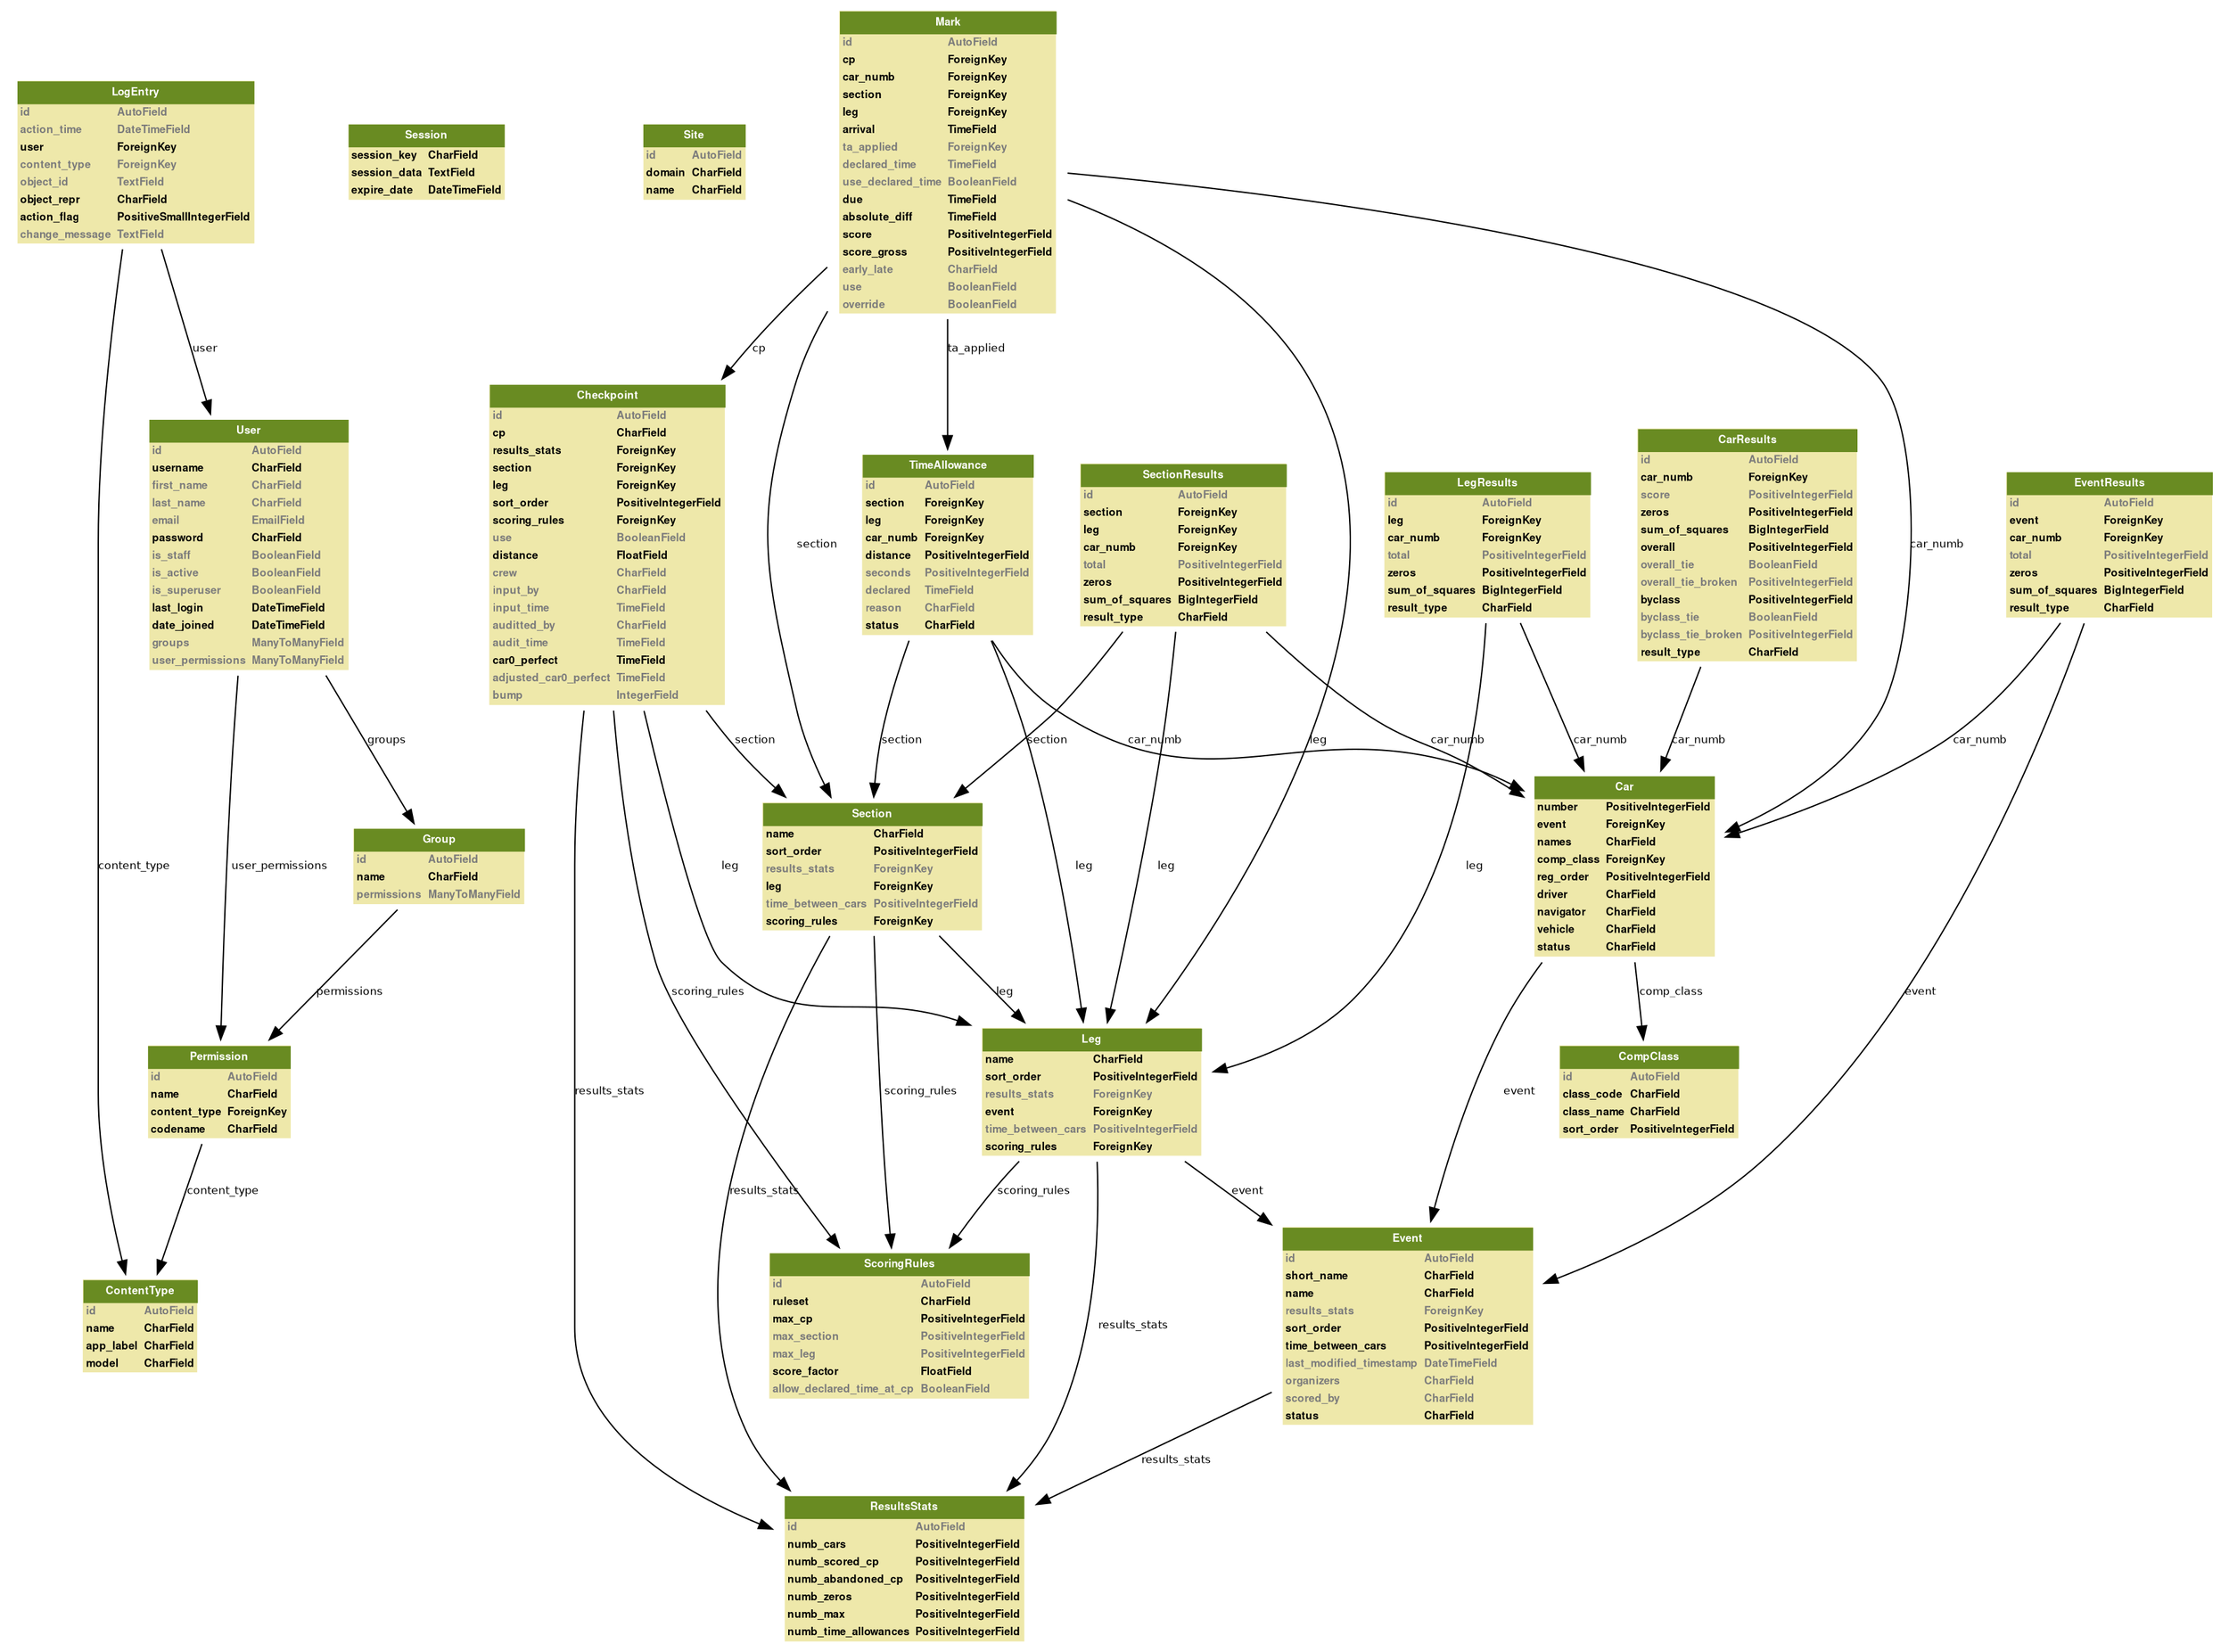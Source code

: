 digraph name {
	graph [bb="0,0,1626,1176", fontname=Helvetica, fontsize=8];
	node [label="\N", fontname=Helvetica, fontsize=8, shape=plaintext];
	edge [fontname=Helvetica, fontsize=8];
	django_contrib_auth_models_Permission [label=<     <TABLE BGCOLOR="palegoldenrod" BORDER="0" CELLBORDER="0" CELLSPACING="0">      <TR><TD COLSPAN="2" CELLPADDING="4" ALIGN="CENTER" BGCOLOR="olivedrab4"      ><FONT FACE="Helvetica Bold" COLOR="white"      >Permission</FONT></TD></TR>                       <TR><TD ALIGN="LEFT" BORDER="0"         ><FONT COLOR="#7B7B7B" FACE="Helvetica Bold">id</FONT         ></TD>         <TD ALIGN="LEFT"         ><FONT COLOR="#7B7B7B" FACE="Helvetica Bold">AutoField</FONT         ></TD></TR>                  <TR><TD ALIGN="LEFT" BORDER="0"         ><FONT FACE="Helvetica Bold">name</FONT         ></TD>         <TD ALIGN="LEFT"         ><FONT FACE="Helvetica Bold">CharField</FONT         ></TD></TR>                  <TR><TD ALIGN="LEFT" BORDER="0"         ><FONT FACE="Helvetica Bold">content_type</FONT         ></TD>         <TD ALIGN="LEFT"         ><FONT FACE="Helvetica Bold">ForeignKey</FONT         ></TD></TR>                  <TR><TD ALIGN="LEFT" BORDER="0"         ><FONT FACE="Helvetica Bold">codename</FONT         ></TD>         <TD ALIGN="LEFT"         ><FONT FACE="Helvetica Bold">CharField</FONT         ></TD></TR>                   </TABLE>     >, height="1.0139", pos="159,401", width="1.7222"];
	django_contrib_contenttypes_models_ContentType [label=<     <TABLE BGCOLOR="palegoldenrod" BORDER="0" CELLBORDER="0" CELLSPACING="0">      <TR><TD COLSPAN="2" CELLPADDING="4" ALIGN="CENTER" BGCOLOR="olivedrab4"      ><FONT FACE="Helvetica Bold" COLOR="white"      >ContentType</FONT></TD></TR>                       <TR><TD ALIGN="LEFT" BORDER="0"         ><FONT COLOR="#7B7B7B" FACE="Helvetica Bold">id</FONT         ></TD>         <TD ALIGN="LEFT"         ><FONT COLOR="#7B7B7B" FACE="Helvetica Bold">AutoField</FONT         ></TD></TR>                  <TR><TD ALIGN="LEFT" BORDER="0"         ><FONT FACE="Helvetica Bold">name</FONT         ></TD>         <TD ALIGN="LEFT"         ><FONT FACE="Helvetica Bold">CharField</FONT         ></TD></TR>                  <TR><TD ALIGN="LEFT" BORDER="0"         ><FONT FACE="Helvetica Bold">app_label</FONT         ></TD>         <TD ALIGN="LEFT"         ><FONT FACE="Helvetica Bold">CharField</FONT         ></TD></TR>                  <TR><TD ALIGN="LEFT" BORDER="0"         ><FONT FACE="Helvetica Bold">model</FONT         ></TD>         <TD ALIGN="LEFT"         ><FONT FACE="Helvetica Bold">CharField</FONT         ></TD></TR>                   </TABLE>     >, height="1.0139", pos="92,231", width="1.4444"];
	django_contrib_auth_models_Group [label=<     <TABLE BGCOLOR="palegoldenrod" BORDER="0" CELLBORDER="0" CELLSPACING="0">      <TR><TD COLSPAN="2" CELLPADDING="4" ALIGN="CENTER" BGCOLOR="olivedrab4"      ><FONT FACE="Helvetica Bold" COLOR="white"      >Group</FONT></TD></TR>                       <TR><TD ALIGN="LEFT" BORDER="0"         ><FONT COLOR="#7B7B7B" FACE="Helvetica Bold">id</FONT         ></TD>         <TD ALIGN="LEFT"         ><FONT COLOR="#7B7B7B" FACE="Helvetica Bold">AutoField</FONT         ></TD></TR>                  <TR><TD ALIGN="LEFT" BORDER="0"         ><FONT FACE="Helvetica Bold">name</FONT         ></TD>         <TD ALIGN="LEFT"         ><FONT FACE="Helvetica Bold">CharField</FONT         ></TD></TR>                  <TR><TD ALIGN="LEFT" BORDER="0"         ><FONT COLOR="#7B7B7B" FACE="Helvetica Bold">permissions</FONT         ></TD>         <TD ALIGN="LEFT"         ><FONT COLOR="#7B7B7B" FACE="Helvetica Bold">ManyToManyField</FONT         ></TD></TR>                   </TABLE>     >, height="0.84722", pos="309,565", width="2.0278"];
	django_contrib_auth_models_User [label=<     <TABLE BGCOLOR="palegoldenrod" BORDER="0" CELLBORDER="0" CELLSPACING="0">      <TR><TD COLSPAN="2" CELLPADDING="4" ALIGN="CENTER" BGCOLOR="olivedrab4"      ><FONT FACE="Helvetica Bold" COLOR="white"      >User</FONT></TD></TR>                       <TR><TD ALIGN="LEFT" BORDER="0"         ><FONT COLOR="#7B7B7B" FACE="Helvetica Bold">id</FONT         ></TD>         <TD ALIGN="LEFT"         ><FONT COLOR="#7B7B7B" FACE="Helvetica Bold">AutoField</FONT         ></TD></TR>                  <TR><TD ALIGN="LEFT" BORDER="0"         ><FONT FACE="Helvetica Bold">username</FONT         ></TD>         <TD ALIGN="LEFT"         ><FONT FACE="Helvetica Bold">CharField</FONT         ></TD></TR>                  <TR><TD ALIGN="LEFT" BORDER="0"         ><FONT COLOR="#7B7B7B" FACE="Helvetica Bold">first_name</FONT         ></TD>         <TD ALIGN="LEFT"         ><FONT COLOR="#7B7B7B" FACE="Helvetica Bold">CharField</FONT         ></TD></TR>                  <TR><TD ALIGN="LEFT" BORDER="0"         ><FONT COLOR="#7B7B7B" FACE="Helvetica Bold">last_name</FONT         ></TD>         <TD ALIGN="LEFT"         ><FONT COLOR="#7B7B7B" FACE="Helvetica Bold">CharField</FONT         ></TD></TR>                  <TR><TD ALIGN="LEFT" BORDER="0"         ><FONT COLOR="#7B7B7B" FACE="Helvetica Bold">email</FONT         ></TD>         <TD ALIGN="LEFT"         ><FONT COLOR="#7B7B7B" FACE="Helvetica Bold">EmailField</FONT         ></TD></TR>                  <TR><TD ALIGN="LEFT" BORDER="0"         ><FONT FACE="Helvetica Bold">password</FONT         ></TD>         <TD ALIGN="LEFT"         ><FONT FACE="Helvetica Bold">CharField</FONT         ></TD></TR>                  <TR><TD ALIGN="LEFT" BORDER="0"         ><FONT COLOR="#7B7B7B" FACE="Helvetica Bold">is_staff</FONT         ></TD>         <TD ALIGN="LEFT"         ><FONT COLOR="#7B7B7B" FACE="Helvetica Bold">BooleanField</FONT         ></TD></TR>                  <TR><TD ALIGN="LEFT" BORDER="0"         ><FONT COLOR="#7B7B7B" FACE="Helvetica Bold">is_active</FONT         ></TD>         <TD ALIGN="LEFT"         ><FONT COLOR="#7B7B7B" FACE="Helvetica Bold">BooleanField</FONT         ></TD></TR>                  <TR><TD ALIGN="LEFT" BORDER="0"         ><FONT COLOR="#7B7B7B" FACE="Helvetica Bold">is_superuser</FONT         ></TD>         <TD ALIGN="LEFT"         ><FONT COLOR="#7B7B7B" FACE="Helvetica Bold">BooleanField</FONT         ></TD></TR>                  <TR><TD ALIGN="LEFT" BORDER="0"         ><FONT FACE="Helvetica Bold">last_login</FONT         ></TD>         <TD ALIGN="LEFT"         ><FONT FACE="Helvetica Bold">DateTimeField</FONT         ></TD></TR>                  <TR><TD ALIGN="LEFT" BORDER="0"         ><FONT FACE="Helvetica Bold">date_joined</FONT         ></TD>         <TD ALIGN="LEFT"         ><FONT FACE="Helvetica Bold">DateTimeField</FONT         ></TD></TR>                  <TR><TD ALIGN="LEFT" BORDER="0"         ><FONT COLOR="#7B7B7B" FACE="Helvetica Bold">groups</FONT         ></TD>         <TD ALIGN="LEFT"         ><FONT COLOR="#7B7B7B" FACE="Helvetica Bold">ManyToManyField</FONT         ></TD></TR>                  <TR><TD ALIGN="LEFT" BORDER="0"         ><FONT COLOR="#7B7B7B" FACE="Helvetica Bold">user_permissions</FONT         ></TD>         <TD ALIGN="LEFT"         ><FONT COLOR="#7B7B7B" FACE="Helvetica Bold">ManyToManyField</FONT         ></TD></TR>                   </TABLE>     >, height="2.5139", pos="181,795", width="2.3333"];
	django_contrib_sessions_models_Session [label=<     <TABLE BGCOLOR="palegoldenrod" BORDER="0" CELLBORDER="0" CELLSPACING="0">      <TR><TD COLSPAN="2" CELLPADDING="4" ALIGN="CENTER" BGCOLOR="olivedrab4"      ><FONT FACE="Helvetica Bold" COLOR="white"      >Session</FONT></TD></TR>                       <TR><TD ALIGN="LEFT" BORDER="0"         ><FONT FACE="Helvetica Bold">session_key</FONT         ></TD>         <TD ALIGN="LEFT"         ><FONT FACE="Helvetica Bold">CharField</FONT         ></TD></TR>                  <TR><TD ALIGN="LEFT" BORDER="0"         ><FONT FACE="Helvetica Bold">session_data</FONT         ></TD>         <TD ALIGN="LEFT"         ><FONT FACE="Helvetica Bold">TextField</FONT         ></TD></TR>                  <TR><TD ALIGN="LEFT" BORDER="0"         ><FONT FACE="Helvetica Bold">expire_date</FONT         ></TD>         <TD ALIGN="LEFT"         ><FONT FACE="Helvetica Bold">DateTimeField</FONT         ></TD></TR>                   </TABLE>     >, height="0.84722", pos="308,1067", width="1.8611"];
	django_contrib_sites_models_Site [label=<     <TABLE BGCOLOR="palegoldenrod" BORDER="0" CELLBORDER="0" CELLSPACING="0">      <TR><TD COLSPAN="2" CELLPADDING="4" ALIGN="CENTER" BGCOLOR="olivedrab4"      ><FONT FACE="Helvetica Bold" COLOR="white"      >Site</FONT></TD></TR>                       <TR><TD ALIGN="LEFT" BORDER="0"         ><FONT COLOR="#7B7B7B" FACE="Helvetica Bold">id</FONT         ></TD>         <TD ALIGN="LEFT"         ><FONT COLOR="#7B7B7B" FACE="Helvetica Bold">AutoField</FONT         ></TD></TR>                  <TR><TD ALIGN="LEFT" BORDER="0"         ><FONT FACE="Helvetica Bold">domain</FONT         ></TD>         <TD ALIGN="LEFT"         ><FONT FACE="Helvetica Bold">CharField</FONT         ></TD></TR>                  <TR><TD ALIGN="LEFT" BORDER="0"         ><FONT FACE="Helvetica Bold">name</FONT         ></TD>         <TD ALIGN="LEFT"         ><FONT FACE="Helvetica Bold">CharField</FONT         ></TD></TR>                   </TABLE>     >, height="0.84722", pos="498,1067", width="1.3056"];
	ws_models_ResultsStats [label=<     <TABLE BGCOLOR="palegoldenrod" BORDER="0" CELLBORDER="0" CELLSPACING="0">      <TR><TD COLSPAN="2" CELLPADDING="4" ALIGN="CENTER" BGCOLOR="olivedrab4"      ><FONT FACE="Helvetica Bold" COLOR="white"      >ResultsStats</FONT></TD></TR>                       <TR><TD ALIGN="LEFT" BORDER="0"         ><FONT COLOR="#7B7B7B" FACE="Helvetica Bold">id</FONT         ></TD>         <TD ALIGN="LEFT"         ><FONT COLOR="#7B7B7B" FACE="Helvetica Bold">AutoField</FONT         ></TD></TR>                  <TR><TD ALIGN="LEFT" BORDER="0"         ><FONT FACE="Helvetica Bold">numb_cars</FONT         ></TD>         <TD ALIGN="LEFT"         ><FONT FACE="Helvetica Bold">PositiveIntegerField</FONT         ></TD></TR>                  <TR><TD ALIGN="LEFT" BORDER="0"         ><FONT FACE="Helvetica Bold">numb_scored_cp</FONT         ></TD>         <TD ALIGN="LEFT"         ><FONT FACE="Helvetica Bold">PositiveIntegerField</FONT         ></TD></TR>                  <TR><TD ALIGN="LEFT" BORDER="0"         ><FONT FACE="Helvetica Bold">numb_abandoned_cp</FONT         ></TD>         <TD ALIGN="LEFT"         ><FONT FACE="Helvetica Bold">PositiveIntegerField</FONT         ></TD></TR>                  <TR><TD ALIGN="LEFT" BORDER="0"         ><FONT FACE="Helvetica Bold">numb_zeros</FONT         ></TD>         <TD ALIGN="LEFT"         ><FONT FACE="Helvetica Bold">PositiveIntegerField</FONT         ></TD></TR>                  <TR><TD ALIGN="LEFT" BORDER="0"         ><FONT FACE="Helvetica Bold">numb_max</FONT         ></TD>         <TD ALIGN="LEFT"         ><FONT FACE="Helvetica Bold">PositiveIntegerField</FONT         ></TD></TR>                  <TR><TD ALIGN="LEFT" BORDER="0"         ><FONT FACE="Helvetica Bold">numb_time_allowances</FONT         ></TD>         <TD ALIGN="LEFT"         ><FONT FACE="Helvetica Bold">PositiveIntegerField</FONT         ></TD></TR>                   </TABLE>     >, height="1.5139", pos="650,55", width="2.7222"];
	ws_models_Event [label=<     <TABLE BGCOLOR="palegoldenrod" BORDER="0" CELLBORDER="0" CELLSPACING="0">      <TR><TD COLSPAN="2" CELLPADDING="4" ALIGN="CENTER" BGCOLOR="olivedrab4"      ><FONT FACE="Helvetica Bold" COLOR="white"      >Event</FONT></TD></TR>                       <TR><TD ALIGN="LEFT" BORDER="0"         ><FONT COLOR="#7B7B7B" FACE="Helvetica Bold">id</FONT         ></TD>         <TD ALIGN="LEFT"         ><FONT COLOR="#7B7B7B" FACE="Helvetica Bold">AutoField</FONT         ></TD></TR>                  <TR><TD ALIGN="LEFT" BORDER="0"         ><FONT FACE="Helvetica Bold">short_name</FONT         ></TD>         <TD ALIGN="LEFT"         ><FONT FACE="Helvetica Bold">CharField</FONT         ></TD></TR>                  <TR><TD ALIGN="LEFT" BORDER="0"         ><FONT FACE="Helvetica Bold">name</FONT         ></TD>         <TD ALIGN="LEFT"         ><FONT FACE="Helvetica Bold">CharField</FONT         ></TD></TR>                  <TR><TD ALIGN="LEFT" BORDER="0"         ><FONT COLOR="#7B7B7B" FACE="Helvetica Bold">results_stats</FONT         ></TD>         <TD ALIGN="LEFT"         ><FONT COLOR="#7B7B7B" FACE="Helvetica Bold">ForeignKey</FONT         ></TD></TR>                  <TR><TD ALIGN="LEFT" BORDER="0"         ><FONT FACE="Helvetica Bold">sort_order</FONT         ></TD>         <TD ALIGN="LEFT"         ><FONT FACE="Helvetica Bold">PositiveIntegerField</FONT         ></TD></TR>                  <TR><TD ALIGN="LEFT" BORDER="0"         ><FONT FACE="Helvetica Bold">time_between_cars</FONT         ></TD>         <TD ALIGN="LEFT"         ><FONT FACE="Helvetica Bold">PositiveIntegerField</FONT         ></TD></TR>                  <TR><TD ALIGN="LEFT" BORDER="0"         ><FONT COLOR="#7B7B7B" FACE="Helvetica Bold">last_modified_timestamp</FONT         ></TD>         <TD ALIGN="LEFT"         ><FONT COLOR="#7B7B7B" FACE="Helvetica Bold">DateTimeField</FONT         ></TD></TR>                  <TR><TD ALIGN="LEFT" BORDER="0"         ><FONT COLOR="#7B7B7B" FACE="Helvetica Bold">organizers</FONT         ></TD>         <TD ALIGN="LEFT"         ><FONT COLOR="#7B7B7B" FACE="Helvetica Bold">CharField</FONT         ></TD></TR>                  <TR><TD ALIGN="LEFT" BORDER="0"         ><FONT COLOR="#7B7B7B" FACE="Helvetica Bold">scored_by</FONT         ></TD>         <TD ALIGN="LEFT"         ><FONT COLOR="#7B7B7B" FACE="Helvetica Bold">CharField</FONT         ></TD></TR>                  <TR><TD ALIGN="LEFT" BORDER="0"         ><FONT FACE="Helvetica Bold">status</FONT         ></TD>         <TD ALIGN="LEFT"         ><FONT FACE="Helvetica Bold">CharField</FONT         ></TD></TR>                   </TABLE>     >, height="2.0139", pos="1016,231", width="2.8056"];
	ws_models_CompClass [label=<     <TABLE BGCOLOR="palegoldenrod" BORDER="0" CELLBORDER="0" CELLSPACING="0">      <TR><TD COLSPAN="2" CELLPADDING="4" ALIGN="CENTER" BGCOLOR="olivedrab4"      ><FONT FACE="Helvetica Bold" COLOR="white"      >CompClass</FONT></TD></TR>                       <TR><TD ALIGN="LEFT" BORDER="0"         ><FONT COLOR="#7B7B7B" FACE="Helvetica Bold">id</FONT         ></TD>         <TD ALIGN="LEFT"         ><FONT COLOR="#7B7B7B" FACE="Helvetica Bold">AutoField</FONT         ></TD></TR>                  <TR><TD ALIGN="LEFT" BORDER="0"         ><FONT FACE="Helvetica Bold">class_code</FONT         ></TD>         <TD ALIGN="LEFT"         ><FONT FACE="Helvetica Bold">CharField</FONT         ></TD></TR>                  <TR><TD ALIGN="LEFT" BORDER="0"         ><FONT FACE="Helvetica Bold">class_name</FONT         ></TD>         <TD ALIGN="LEFT"         ><FONT FACE="Helvetica Bold">CharField</FONT         ></TD></TR>                  <TR><TD ALIGN="LEFT" BORDER="0"         ><FONT FACE="Helvetica Bold">sort_order</FONT         ></TD>         <TD ALIGN="LEFT"         ><FONT FACE="Helvetica Bold">PositiveIntegerField</FONT         ></TD></TR>                   </TABLE>     >, height="1.0139", pos="1193,401", width="2.0833"];
	ws_models_Car [label=<     <TABLE BGCOLOR="palegoldenrod" BORDER="0" CELLBORDER="0" CELLSPACING="0">      <TR><TD COLSPAN="2" CELLPADDING="4" ALIGN="CENTER" BGCOLOR="olivedrab4"      ><FONT FACE="Helvetica Bold" COLOR="white"      >Car</FONT></TD></TR>                       <TR><TD ALIGN="LEFT" BORDER="0"         ><FONT FACE="Helvetica Bold">number</FONT         ></TD>         <TD ALIGN="LEFT"         ><FONT FACE="Helvetica Bold">PositiveIntegerField</FONT         ></TD></TR>                  <TR><TD ALIGN="LEFT" BORDER="0"         ><FONT FACE="Helvetica Bold">event</FONT         ></TD>         <TD ALIGN="LEFT"         ><FONT FACE="Helvetica Bold">ForeignKey</FONT         ></TD></TR>                  <TR><TD ALIGN="LEFT" BORDER="0"         ><FONT FACE="Helvetica Bold">names</FONT         ></TD>         <TD ALIGN="LEFT"         ><FONT FACE="Helvetica Bold">CharField</FONT         ></TD></TR>                  <TR><TD ALIGN="LEFT" BORDER="0"         ><FONT FACE="Helvetica Bold">comp_class</FONT         ></TD>         <TD ALIGN="LEFT"         ><FONT FACE="Helvetica Bold">ForeignKey</FONT         ></TD></TR>                  <TR><TD ALIGN="LEFT" BORDER="0"         ><FONT FACE="Helvetica Bold">reg_order</FONT         ></TD>         <TD ALIGN="LEFT"         ><FONT FACE="Helvetica Bold">PositiveIntegerField</FONT         ></TD></TR>                  <TR><TD ALIGN="LEFT" BORDER="0"         ><FONT FACE="Helvetica Bold">driver</FONT         ></TD>         <TD ALIGN="LEFT"         ><FONT FACE="Helvetica Bold">CharField</FONT         ></TD></TR>                  <TR><TD ALIGN="LEFT" BORDER="0"         ><FONT FACE="Helvetica Bold">navigator</FONT         ></TD>         <TD ALIGN="LEFT"         ><FONT FACE="Helvetica Bold">CharField</FONT         ></TD></TR>                  <TR><TD ALIGN="LEFT" BORDER="0"         ><FONT FACE="Helvetica Bold">vehicle</FONT         ></TD>         <TD ALIGN="LEFT"         ><FONT FACE="Helvetica Bold">CharField</FONT         ></TD></TR>                  <TR><TD ALIGN="LEFT" BORDER="0"         ><FONT FACE="Helvetica Bold">status</FONT         ></TD>         <TD ALIGN="LEFT"         ><FONT FACE="Helvetica Bold">CharField</FONT         ></TD></TR>                   </TABLE>     >, height="1.8472", pos="1176,565", width="2.0833"];
	ws_models_ScoringRules [label=<     <TABLE BGCOLOR="palegoldenrod" BORDER="0" CELLBORDER="0" CELLSPACING="0">      <TR><TD COLSPAN="2" CELLPADDING="4" ALIGN="CENTER" BGCOLOR="olivedrab4"      ><FONT FACE="Helvetica Bold" COLOR="white"      >ScoringRules</FONT></TD></TR>                       <TR><TD ALIGN="LEFT" BORDER="0"         ><FONT COLOR="#7B7B7B" FACE="Helvetica Bold">id</FONT         ></TD>         <TD ALIGN="LEFT"         ><FONT COLOR="#7B7B7B" FACE="Helvetica Bold">AutoField</FONT         ></TD></TR>                  <TR><TD ALIGN="LEFT" BORDER="0"         ><FONT FACE="Helvetica Bold">ruleset</FONT         ></TD>         <TD ALIGN="LEFT"         ><FONT FACE="Helvetica Bold">CharField</FONT         ></TD></TR>                  <TR><TD ALIGN="LEFT" BORDER="0"         ><FONT FACE="Helvetica Bold">max_cp</FONT         ></TD>         <TD ALIGN="LEFT"         ><FONT FACE="Helvetica Bold">PositiveIntegerField</FONT         ></TD></TR>                  <TR><TD ALIGN="LEFT" BORDER="0"         ><FONT COLOR="#7B7B7B" FACE="Helvetica Bold">max_section</FONT         ></TD>         <TD ALIGN="LEFT"         ><FONT COLOR="#7B7B7B" FACE="Helvetica Bold">PositiveIntegerField</FONT         ></TD></TR>                  <TR><TD ALIGN="LEFT" BORDER="0"         ><FONT COLOR="#7B7B7B" FACE="Helvetica Bold">max_leg</FONT         ></TD>         <TD ALIGN="LEFT"         ><FONT COLOR="#7B7B7B" FACE="Helvetica Bold">PositiveIntegerField</FONT         ></TD></TR>                  <TR><TD ALIGN="LEFT" BORDER="0"         ><FONT FACE="Helvetica Bold">score_factor</FONT         ></TD>         <TD ALIGN="LEFT"         ><FONT FACE="Helvetica Bold">FloatField</FONT         ></TD></TR>                  <TR><TD ALIGN="LEFT" BORDER="0"         ><FONT COLOR="#7B7B7B" FACE="Helvetica Bold">allow_declared_time_at_cp</FONT         ></TD>         <TD ALIGN="LEFT"         ><FONT COLOR="#7B7B7B" FACE="Helvetica Bold">BooleanField</FONT         ></TD></TR>                   </TABLE>     >, height="1.5139", pos="644,231", width="2.9167"];
	ws_models_Leg [label=<     <TABLE BGCOLOR="palegoldenrod" BORDER="0" CELLBORDER="0" CELLSPACING="0">      <TR><TD COLSPAN="2" CELLPADDING="4" ALIGN="CENTER" BGCOLOR="olivedrab4"      ><FONT FACE="Helvetica Bold" COLOR="white"      >Leg</FONT></TD></TR>                       <TR><TD ALIGN="LEFT" BORDER="0"         ><FONT FACE="Helvetica Bold">name</FONT         ></TD>         <TD ALIGN="LEFT"         ><FONT FACE="Helvetica Bold">CharField</FONT         ></TD></TR>                  <TR><TD ALIGN="LEFT" BORDER="0"         ><FONT FACE="Helvetica Bold">sort_order</FONT         ></TD>         <TD ALIGN="LEFT"         ><FONT FACE="Helvetica Bold">PositiveIntegerField</FONT         ></TD></TR>                  <TR><TD ALIGN="LEFT" BORDER="0"         ><FONT COLOR="#7B7B7B" FACE="Helvetica Bold">results_stats</FONT         ></TD>         <TD ALIGN="LEFT"         ><FONT COLOR="#7B7B7B" FACE="Helvetica Bold">ForeignKey</FONT         ></TD></TR>                  <TR><TD ALIGN="LEFT" BORDER="0"         ><FONT FACE="Helvetica Bold">event</FONT         ></TD>         <TD ALIGN="LEFT"         ><FONT FACE="Helvetica Bold">ForeignKey</FONT         ></TD></TR>                  <TR><TD ALIGN="LEFT" BORDER="0"         ><FONT COLOR="#7B7B7B" FACE="Helvetica Bold">time_between_cars</FONT         ></TD>         <TD ALIGN="LEFT"         ><FONT COLOR="#7B7B7B" FACE="Helvetica Bold">PositiveIntegerField</FONT         ></TD></TR>                  <TR><TD ALIGN="LEFT" BORDER="0"         ><FONT FACE="Helvetica Bold">scoring_rules</FONT         ></TD>         <TD ALIGN="LEFT"         ><FONT FACE="Helvetica Bold">ForeignKey</FONT         ></TD></TR>                   </TABLE>     >, height="1.3472", pos="793,401", width="2.5"];
	ws_models_Section [label=<     <TABLE BGCOLOR="palegoldenrod" BORDER="0" CELLBORDER="0" CELLSPACING="0">      <TR><TD COLSPAN="2" CELLPADDING="4" ALIGN="CENTER" BGCOLOR="olivedrab4"      ><FONT FACE="Helvetica Bold" COLOR="white"      >Section</FONT></TD></TR>                       <TR><TD ALIGN="LEFT" BORDER="0"         ><FONT FACE="Helvetica Bold">name</FONT         ></TD>         <TD ALIGN="LEFT"         ><FONT FACE="Helvetica Bold">CharField</FONT         ></TD></TR>                  <TR><TD ALIGN="LEFT" BORDER="0"         ><FONT FACE="Helvetica Bold">sort_order</FONT         ></TD>         <TD ALIGN="LEFT"         ><FONT FACE="Helvetica Bold">PositiveIntegerField</FONT         ></TD></TR>                  <TR><TD ALIGN="LEFT" BORDER="0"         ><FONT COLOR="#7B7B7B" FACE="Helvetica Bold">results_stats</FONT         ></TD>         <TD ALIGN="LEFT"         ><FONT COLOR="#7B7B7B" FACE="Helvetica Bold">ForeignKey</FONT         ></TD></TR>                  <TR><TD ALIGN="LEFT" BORDER="0"         ><FONT FACE="Helvetica Bold">leg</FONT         ></TD>         <TD ALIGN="LEFT"         ><FONT FACE="Helvetica Bold">ForeignKey</FONT         ></TD></TR>                  <TR><TD ALIGN="LEFT" BORDER="0"         ><FONT COLOR="#7B7B7B" FACE="Helvetica Bold">time_between_cars</FONT         ></TD>         <TD ALIGN="LEFT"         ><FONT COLOR="#7B7B7B" FACE="Helvetica Bold">PositiveIntegerField</FONT         ></TD></TR>                  <TR><TD ALIGN="LEFT" BORDER="0"         ><FONT FACE="Helvetica Bold">scoring_rules</FONT         ></TD>         <TD ALIGN="LEFT"         ><FONT FACE="Helvetica Bold">ForeignKey</FONT         ></TD></TR>                   </TABLE>     >, height="1.3472", pos="637,565", width="2.5"];
	ws_models_Checkpoint [label=<     <TABLE BGCOLOR="palegoldenrod" BORDER="0" CELLBORDER="0" CELLSPACING="0">      <TR><TD COLSPAN="2" CELLPADDING="4" ALIGN="CENTER" BGCOLOR="olivedrab4"      ><FONT FACE="Helvetica Bold" COLOR="white"      >Checkpoint</FONT></TD></TR>                       <TR><TD ALIGN="LEFT" BORDER="0"         ><FONT COLOR="#7B7B7B" FACE="Helvetica Bold">id</FONT         ></TD>         <TD ALIGN="LEFT"         ><FONT COLOR="#7B7B7B" FACE="Helvetica Bold">AutoField</FONT         ></TD></TR>                  <TR><TD ALIGN="LEFT" BORDER="0"         ><FONT FACE="Helvetica Bold">cp</FONT         ></TD>         <TD ALIGN="LEFT"         ><FONT FACE="Helvetica Bold">CharField</FONT         ></TD></TR>                  <TR><TD ALIGN="LEFT" BORDER="0"         ><FONT FACE="Helvetica Bold">results_stats</FONT         ></TD>         <TD ALIGN="LEFT"         ><FONT FACE="Helvetica Bold">ForeignKey</FONT         ></TD></TR>                  <TR><TD ALIGN="LEFT" BORDER="0"         ><FONT FACE="Helvetica Bold">section</FONT         ></TD>         <TD ALIGN="LEFT"         ><FONT FACE="Helvetica Bold">ForeignKey</FONT         ></TD></TR>                  <TR><TD ALIGN="LEFT" BORDER="0"         ><FONT FACE="Helvetica Bold">leg</FONT         ></TD>         <TD ALIGN="LEFT"         ><FONT FACE="Helvetica Bold">ForeignKey</FONT         ></TD></TR>                  <TR><TD ALIGN="LEFT" BORDER="0"         ><FONT FACE="Helvetica Bold">sort_order</FONT         ></TD>         <TD ALIGN="LEFT"         ><FONT FACE="Helvetica Bold">PositiveIntegerField</FONT         ></TD></TR>                  <TR><TD ALIGN="LEFT" BORDER="0"         ><FONT FACE="Helvetica Bold">scoring_rules</FONT         ></TD>         <TD ALIGN="LEFT"         ><FONT FACE="Helvetica Bold">ForeignKey</FONT         ></TD></TR>                  <TR><TD ALIGN="LEFT" BORDER="0"         ><FONT COLOR="#7B7B7B" FACE="Helvetica Bold">use</FONT         ></TD>         <TD ALIGN="LEFT"         ><FONT COLOR="#7B7B7B" FACE="Helvetica Bold">BooleanField</FONT         ></TD></TR>                  <TR><TD ALIGN="LEFT" BORDER="0"         ><FONT FACE="Helvetica Bold">distance</FONT         ></TD>         <TD ALIGN="LEFT"         ><FONT FACE="Helvetica Bold">FloatField</FONT         ></TD></TR>                  <TR><TD ALIGN="LEFT" BORDER="0"         ><FONT COLOR="#7B7B7B" FACE="Helvetica Bold">crew</FONT         ></TD>         <TD ALIGN="LEFT"         ><FONT COLOR="#7B7B7B" FACE="Helvetica Bold">CharField</FONT         ></TD></TR>                  <TR><TD ALIGN="LEFT" BORDER="0"         ><FONT COLOR="#7B7B7B" FACE="Helvetica Bold">input_by</FONT         ></TD>         <TD ALIGN="LEFT"         ><FONT COLOR="#7B7B7B" FACE="Helvetica Bold">CharField</FONT         ></TD></TR>                  <TR><TD ALIGN="LEFT" BORDER="0"         ><FONT COLOR="#7B7B7B" FACE="Helvetica Bold">input_time</FONT         ></TD>         <TD ALIGN="LEFT"         ><FONT COLOR="#7B7B7B" FACE="Helvetica Bold">TimeField</FONT         ></TD></TR>                  <TR><TD ALIGN="LEFT" BORDER="0"         ><FONT COLOR="#7B7B7B" FACE="Helvetica Bold">auditted_by</FONT         ></TD>         <TD ALIGN="LEFT"         ><FONT COLOR="#7B7B7B" FACE="Helvetica Bold">CharField</FONT         ></TD></TR>                  <TR><TD ALIGN="LEFT" BORDER="0"         ><FONT COLOR="#7B7B7B" FACE="Helvetica Bold">audit_time</FONT         ></TD>         <TD ALIGN="LEFT"         ><FONT COLOR="#7B7B7B" FACE="Helvetica Bold">TimeField</FONT         ></TD></TR>                  <TR><TD ALIGN="LEFT" BORDER="0"         ><FONT FACE="Helvetica Bold">car0_perfect</FONT         ></TD>         <TD ALIGN="LEFT"         ><FONT FACE="Helvetica Bold">TimeField</FONT         ></TD></TR>                  <TR><TD ALIGN="LEFT" BORDER="0"         ><FONT COLOR="#7B7B7B" FACE="Helvetica Bold">adjusted_car0_perfect</FONT         ></TD>         <TD ALIGN="LEFT"         ><FONT COLOR="#7B7B7B" FACE="Helvetica Bold">TimeField</FONT         ></TD></TR>                  <TR><TD ALIGN="LEFT" BORDER="0"         ><FONT COLOR="#7B7B7B" FACE="Helvetica Bold">bump</FONT         ></TD>         <TD ALIGN="LEFT"         ><FONT COLOR="#7B7B7B" FACE="Helvetica Bold">IntegerField</FONT         ></TD></TR>                   </TABLE>     >, height="3.1806", pos="434,795", width="2.6667"];
	ws_models_TimeAllowance [label=<     <TABLE BGCOLOR="palegoldenrod" BORDER="0" CELLBORDER="0" CELLSPACING="0">      <TR><TD COLSPAN="2" CELLPADDING="4" ALIGN="CENTER" BGCOLOR="olivedrab4"      ><FONT FACE="Helvetica Bold" COLOR="white"      >TimeAllowance</FONT></TD></TR>                       <TR><TD ALIGN="LEFT" BORDER="0"         ><FONT COLOR="#7B7B7B" FACE="Helvetica Bold">id</FONT         ></TD>         <TD ALIGN="LEFT"         ><FONT COLOR="#7B7B7B" FACE="Helvetica Bold">AutoField</FONT         ></TD></TR>                  <TR><TD ALIGN="LEFT" BORDER="0"         ><FONT FACE="Helvetica Bold">section</FONT         ></TD>         <TD ALIGN="LEFT"         ><FONT FACE="Helvetica Bold">ForeignKey</FONT         ></TD></TR>                  <TR><TD ALIGN="LEFT" BORDER="0"         ><FONT FACE="Helvetica Bold">leg</FONT         ></TD>         <TD ALIGN="LEFT"         ><FONT FACE="Helvetica Bold">ForeignKey</FONT         ></TD></TR>                  <TR><TD ALIGN="LEFT" BORDER="0"         ><FONT FACE="Helvetica Bold">car_numb</FONT         ></TD>         <TD ALIGN="LEFT"         ><FONT FACE="Helvetica Bold">ForeignKey</FONT         ></TD></TR>                  <TR><TD ALIGN="LEFT" BORDER="0"         ><FONT FACE="Helvetica Bold">distance</FONT         ></TD>         <TD ALIGN="LEFT"         ><FONT FACE="Helvetica Bold">PositiveIntegerField</FONT         ></TD></TR>                  <TR><TD ALIGN="LEFT" BORDER="0"         ><FONT COLOR="#7B7B7B" FACE="Helvetica Bold">seconds</FONT         ></TD>         <TD ALIGN="LEFT"         ><FONT COLOR="#7B7B7B" FACE="Helvetica Bold">PositiveIntegerField</FONT         ></TD></TR>                  <TR><TD ALIGN="LEFT" BORDER="0"         ><FONT COLOR="#7B7B7B" FACE="Helvetica Bold">declared</FONT         ></TD>         <TD ALIGN="LEFT"         ><FONT COLOR="#7B7B7B" FACE="Helvetica Bold">TimeField</FONT         ></TD></TR>                  <TR><TD ALIGN="LEFT" BORDER="0"         ><FONT COLOR="#7B7B7B" FACE="Helvetica Bold">reason</FONT         ></TD>         <TD ALIGN="LEFT"         ><FONT COLOR="#7B7B7B" FACE="Helvetica Bold">CharField</FONT         ></TD></TR>                  <TR><TD ALIGN="LEFT" BORDER="0"         ><FONT FACE="Helvetica Bold">status</FONT         ></TD>         <TD ALIGN="LEFT"         ><FONT FACE="Helvetica Bold">CharField</FONT         ></TD></TR>                   </TABLE>     >, height="1.8472", pos="681,795", width=2];
	ws_models_Mark [label=<     <TABLE BGCOLOR="palegoldenrod" BORDER="0" CELLBORDER="0" CELLSPACING="0">      <TR><TD COLSPAN="2" CELLPADDING="4" ALIGN="CENTER" BGCOLOR="olivedrab4"      ><FONT FACE="Helvetica Bold" COLOR="white"      >Mark</FONT></TD></TR>                       <TR><TD ALIGN="LEFT" BORDER="0"         ><FONT COLOR="#7B7B7B" FACE="Helvetica Bold">id</FONT         ></TD>         <TD ALIGN="LEFT"         ><FONT COLOR="#7B7B7B" FACE="Helvetica Bold">AutoField</FONT         ></TD></TR>                  <TR><TD ALIGN="LEFT" BORDER="0"         ><FONT FACE="Helvetica Bold">cp</FONT         ></TD>         <TD ALIGN="LEFT"         ><FONT FACE="Helvetica Bold">ForeignKey</FONT         ></TD></TR>                  <TR><TD ALIGN="LEFT" BORDER="0"         ><FONT FACE="Helvetica Bold">car_numb</FONT         ></TD>         <TD ALIGN="LEFT"         ><FONT FACE="Helvetica Bold">ForeignKey</FONT         ></TD></TR>                  <TR><TD ALIGN="LEFT" BORDER="0"         ><FONT FACE="Helvetica Bold">section</FONT         ></TD>         <TD ALIGN="LEFT"         ><FONT FACE="Helvetica Bold">ForeignKey</FONT         ></TD></TR>                  <TR><TD ALIGN="LEFT" BORDER="0"         ><FONT FACE="Helvetica Bold">leg</FONT         ></TD>         <TD ALIGN="LEFT"         ><FONT FACE="Helvetica Bold">ForeignKey</FONT         ></TD></TR>                  <TR><TD ALIGN="LEFT" BORDER="0"         ><FONT FACE="Helvetica Bold">arrival</FONT         ></TD>         <TD ALIGN="LEFT"         ><FONT FACE="Helvetica Bold">TimeField</FONT         ></TD></TR>                  <TR><TD ALIGN="LEFT" BORDER="0"         ><FONT COLOR="#7B7B7B" FACE="Helvetica Bold">ta_applied</FONT         ></TD>         <TD ALIGN="LEFT"         ><FONT COLOR="#7B7B7B" FACE="Helvetica Bold">ForeignKey</FONT         ></TD></TR>                  <TR><TD ALIGN="LEFT" BORDER="0"         ><FONT COLOR="#7B7B7B" FACE="Helvetica Bold">declared_time</FONT         ></TD>         <TD ALIGN="LEFT"         ><FONT COLOR="#7B7B7B" FACE="Helvetica Bold">TimeField</FONT         ></TD></TR>                  <TR><TD ALIGN="LEFT" BORDER="0"         ><FONT COLOR="#7B7B7B" FACE="Helvetica Bold">use_declared_time</FONT         ></TD>         <TD ALIGN="LEFT"         ><FONT COLOR="#7B7B7B" FACE="Helvetica Bold">BooleanField</FONT         ></TD></TR>                  <TR><TD ALIGN="LEFT" BORDER="0"         ><FONT FACE="Helvetica Bold">due</FONT         ></TD>         <TD ALIGN="LEFT"         ><FONT FACE="Helvetica Bold">TimeField</FONT         ></TD></TR>                  <TR><TD ALIGN="LEFT" BORDER="0"         ><FONT FACE="Helvetica Bold">absolute_diff</FONT         ></TD>         <TD ALIGN="LEFT"         ><FONT FACE="Helvetica Bold">TimeField</FONT         ></TD></TR>                  <TR><TD ALIGN="LEFT" BORDER="0"         ><FONT FACE="Helvetica Bold">score</FONT         ></TD>         <TD ALIGN="LEFT"         ><FONT FACE="Helvetica Bold">PositiveIntegerField</FONT         ></TD></TR>                  <TR><TD ALIGN="LEFT" BORDER="0"         ><FONT FACE="Helvetica Bold">score_gross</FONT         ></TD>         <TD ALIGN="LEFT"         ><FONT FACE="Helvetica Bold">PositiveIntegerField</FONT         ></TD></TR>                  <TR><TD ALIGN="LEFT" BORDER="0"         ><FONT COLOR="#7B7B7B" FACE="Helvetica Bold">early_late</FONT         ></TD>         <TD ALIGN="LEFT"         ><FONT COLOR="#7B7B7B" FACE="Helvetica Bold">CharField</FONT         ></TD></TR>                  <TR><TD ALIGN="LEFT" BORDER="0"         ><FONT COLOR="#7B7B7B" FACE="Helvetica Bold">use</FONT         ></TD>         <TD ALIGN="LEFT"         ><FONT COLOR="#7B7B7B" FACE="Helvetica Bold">BooleanField</FONT         ></TD></TR>                  <TR><TD ALIGN="LEFT" BORDER="0"         ><FONT COLOR="#7B7B7B" FACE="Helvetica Bold">override</FONT         ></TD>         <TD ALIGN="LEFT"         ><FONT COLOR="#7B7B7B" FACE="Helvetica Bold">BooleanField</FONT         ></TD></TR>                   </TABLE>     >, height="3.0139", pos="681,1067", width="2.4722"];
	ws_models_EventResults [label=<     <TABLE BGCOLOR="palegoldenrod" BORDER="0" CELLBORDER="0" CELLSPACING="0">      <TR><TD COLSPAN="2" CELLPADDING="4" ALIGN="CENTER" BGCOLOR="olivedrab4"      ><FONT FACE="Helvetica Bold" COLOR="white"      >EventResults</FONT></TD></TR>                       <TR><TD ALIGN="LEFT" BORDER="0"         ><FONT COLOR="#7B7B7B" FACE="Helvetica Bold">id</FONT         ></TD>         <TD ALIGN="LEFT"         ><FONT COLOR="#7B7B7B" FACE="Helvetica Bold">AutoField</FONT         ></TD></TR>                  <TR><TD ALIGN="LEFT" BORDER="0"         ><FONT FACE="Helvetica Bold">event</FONT         ></TD>         <TD ALIGN="LEFT"         ><FONT FACE="Helvetica Bold">ForeignKey</FONT         ></TD></TR>                  <TR><TD ALIGN="LEFT" BORDER="0"         ><FONT FACE="Helvetica Bold">car_numb</FONT         ></TD>         <TD ALIGN="LEFT"         ><FONT FACE="Helvetica Bold">ForeignKey</FONT         ></TD></TR>                  <TR><TD ALIGN="LEFT" BORDER="0"         ><FONT COLOR="#7B7B7B" FACE="Helvetica Bold">total</FONT         ></TD>         <TD ALIGN="LEFT"         ><FONT COLOR="#7B7B7B" FACE="Helvetica Bold">PositiveIntegerField</FONT         ></TD></TR>                  <TR><TD ALIGN="LEFT" BORDER="0"         ><FONT FACE="Helvetica Bold">zeros</FONT         ></TD>         <TD ALIGN="LEFT"         ><FONT FACE="Helvetica Bold">PositiveIntegerField</FONT         ></TD></TR>                  <TR><TD ALIGN="LEFT" BORDER="0"         ><FONT FACE="Helvetica Bold">sum_of_squares</FONT         ></TD>         <TD ALIGN="LEFT"         ><FONT FACE="Helvetica Bold">BigIntegerField</FONT         ></TD></TR>                  <TR><TD ALIGN="LEFT" BORDER="0"         ><FONT FACE="Helvetica Bold">result_type</FONT         ></TD>         <TD ALIGN="LEFT"         ><FONT FACE="Helvetica Bold">CharField</FONT         ></TD></TR>                   </TABLE>     >, height="1.5139", pos="1541,795", width="2.3611"];
	ws_models_LegResults [label=<     <TABLE BGCOLOR="palegoldenrod" BORDER="0" CELLBORDER="0" CELLSPACING="0">      <TR><TD COLSPAN="2" CELLPADDING="4" ALIGN="CENTER" BGCOLOR="olivedrab4"      ><FONT FACE="Helvetica Bold" COLOR="white"      >LegResults</FONT></TD></TR>                       <TR><TD ALIGN="LEFT" BORDER="0"         ><FONT COLOR="#7B7B7B" FACE="Helvetica Bold">id</FONT         ></TD>         <TD ALIGN="LEFT"         ><FONT COLOR="#7B7B7B" FACE="Helvetica Bold">AutoField</FONT         ></TD></TR>                  <TR><TD ALIGN="LEFT" BORDER="0"         ><FONT FACE="Helvetica Bold">leg</FONT         ></TD>         <TD ALIGN="LEFT"         ><FONT FACE="Helvetica Bold">ForeignKey</FONT         ></TD></TR>                  <TR><TD ALIGN="LEFT" BORDER="0"         ><FONT FACE="Helvetica Bold">car_numb</FONT         ></TD>         <TD ALIGN="LEFT"         ><FONT FACE="Helvetica Bold">ForeignKey</FONT         ></TD></TR>                  <TR><TD ALIGN="LEFT" BORDER="0"         ><FONT COLOR="#7B7B7B" FACE="Helvetica Bold">total</FONT         ></TD>         <TD ALIGN="LEFT"         ><FONT COLOR="#7B7B7B" FACE="Helvetica Bold">PositiveIntegerField</FONT         ></TD></TR>                  <TR><TD ALIGN="LEFT" BORDER="0"         ><FONT FACE="Helvetica Bold">zeros</FONT         ></TD>         <TD ALIGN="LEFT"         ><FONT FACE="Helvetica Bold">PositiveIntegerField</FONT         ></TD></TR>                  <TR><TD ALIGN="LEFT" BORDER="0"         ><FONT FACE="Helvetica Bold">sum_of_squares</FONT         ></TD>         <TD ALIGN="LEFT"         ><FONT FACE="Helvetica Bold">BigIntegerField</FONT         ></TD></TR>                  <TR><TD ALIGN="LEFT" BORDER="0"         ><FONT FACE="Helvetica Bold">result_type</FONT         ></TD>         <TD ALIGN="LEFT"         ><FONT FACE="Helvetica Bold">CharField</FONT         ></TD></TR>                   </TABLE>     >, height="1.5139", pos="1082,795", width="2.3611"];
	ws_models_SectionResults [label=<     <TABLE BGCOLOR="palegoldenrod" BORDER="0" CELLBORDER="0" CELLSPACING="0">      <TR><TD COLSPAN="2" CELLPADDING="4" ALIGN="CENTER" BGCOLOR="olivedrab4"      ><FONT FACE="Helvetica Bold" COLOR="white"      >SectionResults</FONT></TD></TR>                       <TR><TD ALIGN="LEFT" BORDER="0"         ><FONT COLOR="#7B7B7B" FACE="Helvetica Bold">id</FONT         ></TD>         <TD ALIGN="LEFT"         ><FONT COLOR="#7B7B7B" FACE="Helvetica Bold">AutoField</FONT         ></TD></TR>                  <TR><TD ALIGN="LEFT" BORDER="0"         ><FONT FACE="Helvetica Bold">section</FONT         ></TD>         <TD ALIGN="LEFT"         ><FONT FACE="Helvetica Bold">ForeignKey</FONT         ></TD></TR>                  <TR><TD ALIGN="LEFT" BORDER="0"         ><FONT FACE="Helvetica Bold">leg</FONT         ></TD>         <TD ALIGN="LEFT"         ><FONT FACE="Helvetica Bold">ForeignKey</FONT         ></TD></TR>                  <TR><TD ALIGN="LEFT" BORDER="0"         ><FONT FACE="Helvetica Bold">car_numb</FONT         ></TD>         <TD ALIGN="LEFT"         ><FONT FACE="Helvetica Bold">ForeignKey</FONT         ></TD></TR>                  <TR><TD ALIGN="LEFT" BORDER="0"         ><FONT COLOR="#7B7B7B" FACE="Helvetica Bold">total</FONT         ></TD>         <TD ALIGN="LEFT"         ><FONT COLOR="#7B7B7B" FACE="Helvetica Bold">PositiveIntegerField</FONT         ></TD></TR>                  <TR><TD ALIGN="LEFT" BORDER="0"         ><FONT FACE="Helvetica Bold">zeros</FONT         ></TD>         <TD ALIGN="LEFT"         ><FONT FACE="Helvetica Bold">PositiveIntegerField</FONT         ></TD></TR>                  <TR><TD ALIGN="LEFT" BORDER="0"         ><FONT FACE="Helvetica Bold">sum_of_squares</FONT         ></TD>         <TD ALIGN="LEFT"         ><FONT FACE="Helvetica Bold">BigIntegerField</FONT         ></TD></TR>                  <TR><TD ALIGN="LEFT" BORDER="0"         ><FONT FACE="Helvetica Bold">result_type</FONT         ></TD>         <TD ALIGN="LEFT"         ><FONT FACE="Helvetica Bold">CharField</FONT         ></TD></TR>                   </TABLE>     >, height="1.6806", pos="856,795", width="2.3611"];
	ws_models_CarResults [label=<     <TABLE BGCOLOR="palegoldenrod" BORDER="0" CELLBORDER="0" CELLSPACING="0">      <TR><TD COLSPAN="2" CELLPADDING="4" ALIGN="CENTER" BGCOLOR="olivedrab4"      ><FONT FACE="Helvetica Bold" COLOR="white"      >CarResults</FONT></TD></TR>                       <TR><TD ALIGN="LEFT" BORDER="0"         ><FONT COLOR="#7B7B7B" FACE="Helvetica Bold">id</FONT         ></TD>         <TD ALIGN="LEFT"         ><FONT COLOR="#7B7B7B" FACE="Helvetica Bold">AutoField</FONT         ></TD></TR>                  <TR><TD ALIGN="LEFT" BORDER="0"         ><FONT FACE="Helvetica Bold">car_numb</FONT         ></TD>         <TD ALIGN="LEFT"         ><FONT FACE="Helvetica Bold">ForeignKey</FONT         ></TD></TR>                  <TR><TD ALIGN="LEFT" BORDER="0"         ><FONT COLOR="#7B7B7B" FACE="Helvetica Bold">score</FONT         ></TD>         <TD ALIGN="LEFT"         ><FONT COLOR="#7B7B7B" FACE="Helvetica Bold">PositiveIntegerField</FONT         ></TD></TR>                  <TR><TD ALIGN="LEFT" BORDER="0"         ><FONT FACE="Helvetica Bold">zeros</FONT         ></TD>         <TD ALIGN="LEFT"         ><FONT FACE="Helvetica Bold">PositiveIntegerField</FONT         ></TD></TR>                  <TR><TD ALIGN="LEFT" BORDER="0"         ><FONT FACE="Helvetica Bold">sum_of_squares</FONT         ></TD>         <TD ALIGN="LEFT"         ><FONT FACE="Helvetica Bold">BigIntegerField</FONT         ></TD></TR>                  <TR><TD ALIGN="LEFT" BORDER="0"         ><FONT FACE="Helvetica Bold">overall</FONT         ></TD>         <TD ALIGN="LEFT"         ><FONT FACE="Helvetica Bold">PositiveIntegerField</FONT         ></TD></TR>                  <TR><TD ALIGN="LEFT" BORDER="0"         ><FONT COLOR="#7B7B7B" FACE="Helvetica Bold">overall_tie</FONT         ></TD>         <TD ALIGN="LEFT"         ><FONT COLOR="#7B7B7B" FACE="Helvetica Bold">BooleanField</FONT         ></TD></TR>                  <TR><TD ALIGN="LEFT" BORDER="0"         ><FONT COLOR="#7B7B7B" FACE="Helvetica Bold">overall_tie_broken</FONT         ></TD>         <TD ALIGN="LEFT"         ><FONT COLOR="#7B7B7B" FACE="Helvetica Bold">PositiveIntegerField</FONT         ></TD></TR>                  <TR><TD ALIGN="LEFT" BORDER="0"         ><FONT FACE="Helvetica Bold">byclass</FONT         ></TD>         <TD ALIGN="LEFT"         ><FONT FACE="Helvetica Bold">PositiveIntegerField</FONT         ></TD></TR>                  <TR><TD ALIGN="LEFT" BORDER="0"         ><FONT COLOR="#7B7B7B" FACE="Helvetica Bold">byclass_tie</FONT         ></TD>         <TD ALIGN="LEFT"         ><FONT COLOR="#7B7B7B" FACE="Helvetica Bold">BooleanField</FONT         ></TD></TR>                  <TR><TD ALIGN="LEFT" BORDER="0"         ><FONT COLOR="#7B7B7B" FACE="Helvetica Bold">byclass_tie_broken</FONT         ></TD>         <TD ALIGN="LEFT"         ><FONT COLOR="#7B7B7B" FACE="Helvetica Bold">PositiveIntegerField</FONT         ></TD></TR>                  <TR><TD ALIGN="LEFT" BORDER="0"         ><FONT FACE="Helvetica Bold">result_type</FONT         ></TD>         <TD ALIGN="LEFT"         ><FONT FACE="Helvetica Bold">CharField</FONT         ></TD></TR>                   </TABLE>     >, height="2.3472", pos="1275,795", width="2.5"];
	django_contrib_admin_models_LogEntry [label=<     <TABLE BGCOLOR="palegoldenrod" BORDER="0" CELLBORDER="0" CELLSPACING="0">      <TR><TD COLSPAN="2" CELLPADDING="4" ALIGN="CENTER" BGCOLOR="olivedrab4"      ><FONT FACE="Helvetica Bold" COLOR="white"      >LogEntry</FONT></TD></TR>                       <TR><TD ALIGN="LEFT" BORDER="0"         ><FONT COLOR="#7B7B7B" FACE="Helvetica Bold">id</FONT         ></TD>         <TD ALIGN="LEFT"         ><FONT COLOR="#7B7B7B" FACE="Helvetica Bold">AutoField</FONT         ></TD></TR>                  <TR><TD ALIGN="LEFT" BORDER="0"         ><FONT COLOR="#7B7B7B" FACE="Helvetica Bold">action_time</FONT         ></TD>         <TD ALIGN="LEFT"         ><FONT COLOR="#7B7B7B" FACE="Helvetica Bold">DateTimeField</FONT         ></TD></TR>                  <TR><TD ALIGN="LEFT" BORDER="0"         ><FONT FACE="Helvetica Bold">user</FONT         ></TD>         <TD ALIGN="LEFT"         ><FONT FACE="Helvetica Bold">ForeignKey</FONT         ></TD></TR>                  <TR><TD ALIGN="LEFT" BORDER="0"         ><FONT COLOR="#7B7B7B" FACE="Helvetica Bold">content_type</FONT         ></TD>         <TD ALIGN="LEFT"         ><FONT COLOR="#7B7B7B" FACE="Helvetica Bold">ForeignKey</FONT         ></TD></TR>                  <TR><TD ALIGN="LEFT" BORDER="0"         ><FONT COLOR="#7B7B7B" FACE="Helvetica Bold">object_id</FONT         ></TD>         <TD ALIGN="LEFT"         ><FONT COLOR="#7B7B7B" FACE="Helvetica Bold">TextField</FONT         ></TD></TR>                  <TR><TD ALIGN="LEFT" BORDER="0"         ><FONT FACE="Helvetica Bold">object_repr</FONT         ></TD>         <TD ALIGN="LEFT"         ><FONT FACE="Helvetica Bold">CharField</FONT         ></TD></TR>                  <TR><TD ALIGN="LEFT" BORDER="0"         ><FONT FACE="Helvetica Bold">action_flag</FONT         ></TD>         <TD ALIGN="LEFT"         ><FONT FACE="Helvetica Bold">PositiveSmallIntegerField</FONT         ></TD></TR>                  <TR><TD ALIGN="LEFT" BORDER="0"         ><FONT COLOR="#7B7B7B" FACE="Helvetica Bold">change_message</FONT         ></TD>         <TD ALIGN="LEFT"         ><FONT COLOR="#7B7B7B" FACE="Helvetica Bold">TextField</FONT         ></TD></TR>                   </TABLE>     >, height="1.6806", pos="97,1067", width="2.6944"];
	django_contrib_auth_models_Permission -> django_contrib_contenttypes_models_ContentType [label=content_type, lp="155,328", pos="e,106.39,267.52 144.46,364.11 134.37,338.52 120.87,304.25 110.08,276.89"];
	django_contrib_auth_models_Group -> django_contrib_auth_models_Permission [label=permissions, lp="251.5,474", pos="e,192.59,437.73 280.79,534.15 257.9,509.13 225.34,473.53 199.65,445.44", arrowhead=normal, arrowtail=normal];
	django_contrib_auth_models_User -> django_contrib_auth_models_Group [label=groups, lp="273.5,656", pos="e,291.97,595.6 231.41,704.43 250.7,669.76 271.73,631.98 287.02,604.5", arrowhead=normal, arrowtail=normal];
	django_contrib_auth_models_User -> django_contrib_auth_models_Permission [label=user_permissions, lp="195.5,565", pos="e,158.86,437.85 170.19,704.16 167.76,680.68 165.47,655.43 164,632 160,568.35 159.04,494.67 158.89,447.97", arrowhead=normal, arrowtail=normal];
	ws_models_Event -> ws_models_ResultsStats [label=results_stats, lp="848.5,134", pos="e,748.39,101.85 914.75,181.9 879.41,164.8 839.47,145.52 803,128 788.39,120.98 772.99,113.61 757.81,106.35"];
	ws_models_Car -> ws_models_Event [label=event, lp="1099,401", pos="e,1033.8,303.68 1119.9,498.44 1108.7,483.14 1097.7,466.5 1089,450 1066.3,406.99 1048.8,355.56 1036.5,313.36"];
	ws_models_Car -> ws_models_CompClass [label=comp_class, lp="1207,474", pos="e,1189.2,437.55 1182.9,498.29 1184.7,481.27 1186.5,463.34 1188.2,447.57"];
	ws_models_Leg -> ws_models_ScoringRules [label=scoring_rules, lp="751,328", pos="e,686.3,285.56 743.77,352.14 738.03,346.11 732.32,339.97 727,334 715.57,321.17 703.73,307.05 692.69,293.48"];
	ws_models_Leg -> ws_models_ResultsStats [label=results_stats, lp="815.5,231", pos="e,721.16,109.64 795.11,352.07 795.29,300.88 789.74,219.56 758,158 750.43,143.32 739.93,129.56 728.43,117.17"];
	ws_models_Leg -> ws_models_Event [label=event, lp="901,328", pos="e,920.5,303.81 856.9,352.28 874.25,339.06 893.48,324.4 912.41,309.97"];
	ws_models_Section -> ws_models_ScoringRules [label=scoring_rules, lp="666,401", pos="e,642.85,285.73 638.02,516.43 639.24,458.21 641.29,360.43 642.64,295.81"];
	ws_models_Section -> ws_models_ResultsStats [label=results_stats, lp="544.5,328", pos="e,566.54,109.73 603.65,516.47 554.36,438.25 473.64,280.65 530,158 537,142.78 547.47,128.96 559.38,116.74"];
	ws_models_Section -> ws_models_Leg [label=leg, lp="733.5,474", pos="e,746.8,449.57 683.38,516.24 701.14,497.57 721.53,476.13 739.88,456.85"];
	ws_models_Checkpoint -> ws_models_ScoringRules [label=scoring_rules, lp="504,474", pos="e,596.75,285.61 434.7,680.38 438.12,624.02 446.96,555.93 468,498 495.8,421.47 549.5,345 590.31,293.64"];
	ws_models_Checkpoint -> ws_models_Section [label=section, lp="544.5,656", pos="e,570.76,613.64 506.87,680.14 514.94,669.63 523.37,659.4 532,650 541.38,639.78 552.03,629.74 562.86,620.35"];
	ws_models_Checkpoint -> ws_models_ResultsStats [label=results_stats, lp="432.5,401", pos="e,551.69,84.137 417.3,680.3 413.22,643.55 410,602.64 410,565 410,565 410,565 410,231 410,160.33 478.51,114.94 542.32,87.981"];
	ws_models_Checkpoint -> ws_models_Leg [label=leg, lp="532.5,565", pos="e,702.93,446.41 458.06,680.47 475.39,608.32 500.33,524.05 527,498 579.98,446.25 618.71,475.28 693.17,449.97"];
	ws_models_TimeAllowance -> ws_models_Section [label=section, lp="668.5,656", pos="e,646.34,613.84 668.27,728.47 661.95,695.43 654.38,655.86 648.27,623.92"];
	ws_models_TimeAllowance -> ws_models_Car [label=car_numb, lp="844.5,656", pos="e,1100.8,618.16 715.38,728.41 727.78,710.2 743.39,692.15 762,680 877.99,604.24 939.29,677.92 1070,632 1077.3,629.44 1084.6,626.3\
 1091.8,622.79"];
	ws_models_TimeAllowance -> ws_models_Leg [label=leg, lp="792.5,565", pos="e,791.47,449.87 725.04,728.26 736.79,707.74 748.33,684.59 756,662 778.73,595.02 787.5,513.8 790.88,459.93"];
	ws_models_Mark -> ws_models_Checkpoint [label=cp, lp="547.5,934", pos="e,517.17,909.78 591.81,989.37 575.05,973.56 558.08,956.65 543,940 536.5,932.82 529.99,925.27 523.56,917.55"];
	ws_models_Mark -> ws_models_Section [label=section, lp="587.5,795", pos="e,603.82,613.73 596.12,958.4 587.49,942.85 580.05,926.51 575,910 545.09,812.25 549.98,779.11 575,680 579.96,660.34 589.02,640.38\
 598.71,622.73"];
	ws_models_Mark -> ws_models_Car [label=car_numb, lp="1413.5,795", pos="e,1251.4,587.6 770.11,1060.3 939.85,1045.4 1299.3,1003.5 1374,910 1405.9,870.07 1399.5,724.3 1374,680 1349.6,637.56 1302.8,609.34\
 1260.9,591.47"];
	ws_models_Mark -> ws_models_TimeAllowance [label=ta_applied, lp="699.5,934", pos="e,681,861.61 681,958.33 681,929.33 681,898.6 681,871.72"];
	ws_models_Mark -> ws_models_Leg [label=leg, lp="956.5,656", pos="e,832.71,449.82 770.12,1041.2 832.63,1017.9 911.63,976.82 950,910 1036.5,759.41 911.62,555.88 838.93,458.1"];
	ws_models_EventResults -> ws_models_Car [label=car_numb, lp="1445.5,656", pos="e,1251.2,581.49 1504.6,740.31 1482,709.99 1450.5,673.74 1415,650 1368.3,618.78 1308.9,597.57 1261,584.15"];
	ws_models_EventResults -> ws_models_Event [label=event, lp="1396,474", pos="e,1117.3,262.58 1521.4,740.16 1486.1,648.21 1403.3,462.22 1277,352 1233.7,314.21 1176.6,285.94 1126.8,266.27"];
	ws_models_LegResults -> ws_models_Car [label=car_numb, lp="1158.5,656", pos="e,1148.7,631.85 1104.3,740.49 1116.4,710.87 1131.5,673.76 1144.8,641.31"];
	ws_models_LegResults -> ws_models_Leg [label=leg, lp="1068.5,565", pos="e,883.23,414.97 1080.3,740.5 1075.1,668.68 1055.5,542.72 983,468 959.05,443.31 925.47,427.71 893.19,417.85"];
	ws_models_SectionResults -> ws_models_Section [label=section, lp="754.5,656", pos="e,693.37,613.76 809.01,734.24 794.45,716.32 778.01,696.98 762,680 742.98,659.84 721.08,638.98 700.97,620.65"];
	ws_models_SectionResults -> ws_models_Car [label=car_numb, lp="1054.5,656", pos="e,1100.9,612.9 920.82,734.27 941.6,715.97 965.17,696.41 988,680 1022.3,655.36 1033.9,653.95 1070,632 1077.2,627.61 1084.7,623.01\
 1092.2,618.36"];
	ws_models_SectionResults -> ws_models_Leg [label=leg, lp="844.5,565", pos="e,804.1,449.89 851.46,734.17 849.18,708.17 846.03,677.53 842,650 832.42,584.54 817.22,510.21 806.29,459.93"];
	ws_models_CarResults -> ws_models_Car [label=car_numb, lp="1234.5,656", pos="e,1204.6,631.5 1238.6,710.34 1228.8,687.58 1218.2,663.13 1208.7,640.89"];
	django_contrib_admin_models_LogEntry -> django_contrib_contenttypes_models_ContentType [label=content_type, lp="92,565", pos="e,84.149,267.62 87.168,1006.4 79.1,951.42 69,867.99 69,795 69,795 69,795 69,401 69,359.03 75.97,311.75 82.236,277.73"];
	django_contrib_admin_models_LogEntry -> django_contrib_auth_models_User [label=user, lp="147,934", pos="e,152.97,885.75 115.75,1006.3 125.8,973.74 138.45,932.78 149.93,895.61"];
}
